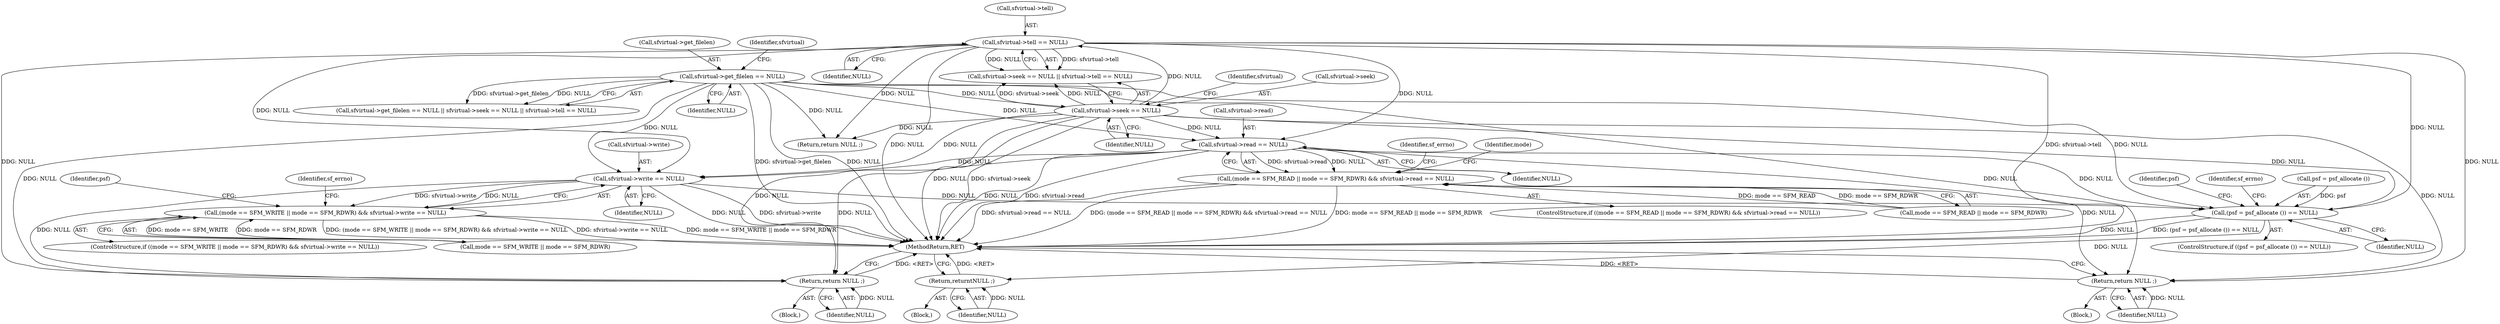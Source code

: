 digraph "0_libsndfile_708e996c87c5fae77b104ccfeb8f6db784c32074_21@API" {
"1000147" [label="(Call,sfvirtual->read == NULL)"];
"1000122" [label="(Call,sfvirtual->tell == NULL)"];
"1000117" [label="(Call,sfvirtual->seek == NULL)"];
"1000111" [label="(Call,sfvirtual->get_filelen == NULL)"];
"1000139" [label="(Call,(mode == SFM_READ || mode == SFM_RDWR) && sfvirtual->read == NULL)"];
"1000161" [label="(Return,return NULL ;)"];
"1000172" [label="(Call,sfvirtual->write == NULL)"];
"1000164" [label="(Call,(mode == SFM_WRITE || mode == SFM_RDWR) && sfvirtual->write == NULL)"];
"1000186" [label="(Return,return NULL ;)"];
"1000189" [label="(Call,(psf = psf_allocate ()) == NULL)"];
"1000198" [label="(Return,return\tNULL ;)"];
"1000116" [label="(Call,sfvirtual->seek == NULL || sfvirtual->tell == NULL)"];
"1000173" [label="(Call,sfvirtual->write)"];
"1000190" [label="(Call,psf = psf_allocate ())"];
"1000161" [label="(Return,return NULL ;)"];
"1000124" [label="(Identifier,sfvirtual)"];
"1000177" [label="(Block,)"];
"1000194" [label="(Block,)"];
"1000186" [label="(Return,return NULL ;)"];
"1000118" [label="(Call,sfvirtual->seek)"];
"1000123" [label="(Call,sfvirtual->tell)"];
"1000152" [label="(Block,)"];
"1000115" [label="(Identifier,NULL)"];
"1000119" [label="(Identifier,sfvirtual)"];
"1000164" [label="(Call,(mode == SFM_WRITE || mode == SFM_RDWR) && sfvirtual->write == NULL)"];
"1000191" [label="(Identifier,psf)"];
"1000140" [label="(Call,mode == SFM_READ || mode == SFM_RDWR)"];
"1000198" [label="(Return,return\tNULL ;)"];
"1000110" [label="(Call,sfvirtual->get_filelen == NULL || sfvirtual->seek == NULL || sfvirtual->tell == NULL)"];
"1000162" [label="(Identifier,NULL)"];
"1000187" [label="(Identifier,NULL)"];
"1000138" [label="(ControlStructure,if ((mode == SFM_READ || mode == SFM_RDWR) && sfvirtual->read == NULL))"];
"1000126" [label="(Identifier,NULL)"];
"1000229" [label="(MethodReturn,RET)"];
"1000201" [label="(Identifier,psf)"];
"1000199" [label="(Identifier,NULL)"];
"1000117" [label="(Call,sfvirtual->seek == NULL)"];
"1000189" [label="(Call,(psf = psf_allocate ()) == NULL)"];
"1000176" [label="(Identifier,NULL)"];
"1000121" [label="(Identifier,NULL)"];
"1000112" [label="(Call,sfvirtual->get_filelen)"];
"1000111" [label="(Call,sfvirtual->get_filelen == NULL)"];
"1000139" [label="(Call,(mode == SFM_READ || mode == SFM_RDWR) && sfvirtual->read == NULL)"];
"1000196" [label="(Identifier,sf_errno)"];
"1000148" [label="(Call,sfvirtual->read)"];
"1000163" [label="(ControlStructure,if ((mode == SFM_WRITE || mode == SFM_RDWR) && sfvirtual->write == NULL))"];
"1000154" [label="(Identifier,sf_errno)"];
"1000122" [label="(Call,sfvirtual->tell == NULL)"];
"1000188" [label="(ControlStructure,if ((psf = psf_allocate ()) == NULL))"];
"1000172" [label="(Call,sfvirtual->write == NULL)"];
"1000147" [label="(Call,sfvirtual->read == NULL)"];
"1000179" [label="(Identifier,sf_errno)"];
"1000193" [label="(Identifier,NULL)"];
"1000167" [label="(Identifier,mode)"];
"1000151" [label="(Identifier,NULL)"];
"1000165" [label="(Call,mode == SFM_WRITE || mode == SFM_RDWR)"];
"1000136" [label="(Return,return NULL ;)"];
"1000147" -> "1000139"  [label="AST: "];
"1000147" -> "1000151"  [label="CFG: "];
"1000148" -> "1000147"  [label="AST: "];
"1000151" -> "1000147"  [label="AST: "];
"1000139" -> "1000147"  [label="CFG: "];
"1000147" -> "1000229"  [label="DDG: NULL"];
"1000147" -> "1000229"  [label="DDG: sfvirtual->read"];
"1000147" -> "1000139"  [label="DDG: sfvirtual->read"];
"1000147" -> "1000139"  [label="DDG: NULL"];
"1000122" -> "1000147"  [label="DDG: NULL"];
"1000111" -> "1000147"  [label="DDG: NULL"];
"1000117" -> "1000147"  [label="DDG: NULL"];
"1000147" -> "1000161"  [label="DDG: NULL"];
"1000147" -> "1000172"  [label="DDG: NULL"];
"1000147" -> "1000186"  [label="DDG: NULL"];
"1000147" -> "1000189"  [label="DDG: NULL"];
"1000122" -> "1000116"  [label="AST: "];
"1000122" -> "1000126"  [label="CFG: "];
"1000123" -> "1000122"  [label="AST: "];
"1000126" -> "1000122"  [label="AST: "];
"1000116" -> "1000122"  [label="CFG: "];
"1000122" -> "1000229"  [label="DDG: NULL"];
"1000122" -> "1000229"  [label="DDG: sfvirtual->tell"];
"1000122" -> "1000116"  [label="DDG: sfvirtual->tell"];
"1000122" -> "1000116"  [label="DDG: NULL"];
"1000117" -> "1000122"  [label="DDG: NULL"];
"1000122" -> "1000136"  [label="DDG: NULL"];
"1000122" -> "1000161"  [label="DDG: NULL"];
"1000122" -> "1000172"  [label="DDG: NULL"];
"1000122" -> "1000186"  [label="DDG: NULL"];
"1000122" -> "1000189"  [label="DDG: NULL"];
"1000117" -> "1000116"  [label="AST: "];
"1000117" -> "1000121"  [label="CFG: "];
"1000118" -> "1000117"  [label="AST: "];
"1000121" -> "1000117"  [label="AST: "];
"1000124" -> "1000117"  [label="CFG: "];
"1000116" -> "1000117"  [label="CFG: "];
"1000117" -> "1000229"  [label="DDG: sfvirtual->seek"];
"1000117" -> "1000229"  [label="DDG: NULL"];
"1000117" -> "1000116"  [label="DDG: sfvirtual->seek"];
"1000117" -> "1000116"  [label="DDG: NULL"];
"1000111" -> "1000117"  [label="DDG: NULL"];
"1000117" -> "1000136"  [label="DDG: NULL"];
"1000117" -> "1000161"  [label="DDG: NULL"];
"1000117" -> "1000172"  [label="DDG: NULL"];
"1000117" -> "1000186"  [label="DDG: NULL"];
"1000117" -> "1000189"  [label="DDG: NULL"];
"1000111" -> "1000110"  [label="AST: "];
"1000111" -> "1000115"  [label="CFG: "];
"1000112" -> "1000111"  [label="AST: "];
"1000115" -> "1000111"  [label="AST: "];
"1000119" -> "1000111"  [label="CFG: "];
"1000110" -> "1000111"  [label="CFG: "];
"1000111" -> "1000229"  [label="DDG: NULL"];
"1000111" -> "1000229"  [label="DDG: sfvirtual->get_filelen"];
"1000111" -> "1000110"  [label="DDG: sfvirtual->get_filelen"];
"1000111" -> "1000110"  [label="DDG: NULL"];
"1000111" -> "1000136"  [label="DDG: NULL"];
"1000111" -> "1000161"  [label="DDG: NULL"];
"1000111" -> "1000172"  [label="DDG: NULL"];
"1000111" -> "1000186"  [label="DDG: NULL"];
"1000111" -> "1000189"  [label="DDG: NULL"];
"1000139" -> "1000138"  [label="AST: "];
"1000139" -> "1000140"  [label="CFG: "];
"1000140" -> "1000139"  [label="AST: "];
"1000154" -> "1000139"  [label="CFG: "];
"1000167" -> "1000139"  [label="CFG: "];
"1000139" -> "1000229"  [label="DDG: (mode == SFM_READ || mode == SFM_RDWR) && sfvirtual->read == NULL"];
"1000139" -> "1000229"  [label="DDG: mode == SFM_READ || mode == SFM_RDWR"];
"1000139" -> "1000229"  [label="DDG: sfvirtual->read == NULL"];
"1000140" -> "1000139"  [label="DDG: mode == SFM_READ"];
"1000140" -> "1000139"  [label="DDG: mode == SFM_RDWR"];
"1000161" -> "1000152"  [label="AST: "];
"1000161" -> "1000162"  [label="CFG: "];
"1000162" -> "1000161"  [label="AST: "];
"1000229" -> "1000161"  [label="CFG: "];
"1000161" -> "1000229"  [label="DDG: <RET>"];
"1000162" -> "1000161"  [label="DDG: NULL"];
"1000172" -> "1000164"  [label="AST: "];
"1000172" -> "1000176"  [label="CFG: "];
"1000173" -> "1000172"  [label="AST: "];
"1000176" -> "1000172"  [label="AST: "];
"1000164" -> "1000172"  [label="CFG: "];
"1000172" -> "1000229"  [label="DDG: NULL"];
"1000172" -> "1000229"  [label="DDG: sfvirtual->write"];
"1000172" -> "1000164"  [label="DDG: sfvirtual->write"];
"1000172" -> "1000164"  [label="DDG: NULL"];
"1000172" -> "1000186"  [label="DDG: NULL"];
"1000172" -> "1000189"  [label="DDG: NULL"];
"1000164" -> "1000163"  [label="AST: "];
"1000164" -> "1000165"  [label="CFG: "];
"1000165" -> "1000164"  [label="AST: "];
"1000179" -> "1000164"  [label="CFG: "];
"1000191" -> "1000164"  [label="CFG: "];
"1000164" -> "1000229"  [label="DDG: (mode == SFM_WRITE || mode == SFM_RDWR) && sfvirtual->write == NULL"];
"1000164" -> "1000229"  [label="DDG: sfvirtual->write == NULL"];
"1000164" -> "1000229"  [label="DDG: mode == SFM_WRITE || mode == SFM_RDWR"];
"1000165" -> "1000164"  [label="DDG: mode == SFM_WRITE"];
"1000165" -> "1000164"  [label="DDG: mode == SFM_RDWR"];
"1000186" -> "1000177"  [label="AST: "];
"1000186" -> "1000187"  [label="CFG: "];
"1000187" -> "1000186"  [label="AST: "];
"1000229" -> "1000186"  [label="CFG: "];
"1000186" -> "1000229"  [label="DDG: <RET>"];
"1000187" -> "1000186"  [label="DDG: NULL"];
"1000189" -> "1000188"  [label="AST: "];
"1000189" -> "1000193"  [label="CFG: "];
"1000190" -> "1000189"  [label="AST: "];
"1000193" -> "1000189"  [label="AST: "];
"1000196" -> "1000189"  [label="CFG: "];
"1000201" -> "1000189"  [label="CFG: "];
"1000189" -> "1000229"  [label="DDG: (psf = psf_allocate ()) == NULL"];
"1000189" -> "1000229"  [label="DDG: NULL"];
"1000190" -> "1000189"  [label="DDG: psf"];
"1000189" -> "1000198"  [label="DDG: NULL"];
"1000198" -> "1000194"  [label="AST: "];
"1000198" -> "1000199"  [label="CFG: "];
"1000199" -> "1000198"  [label="AST: "];
"1000229" -> "1000198"  [label="CFG: "];
"1000198" -> "1000229"  [label="DDG: <RET>"];
"1000199" -> "1000198"  [label="DDG: NULL"];
}
